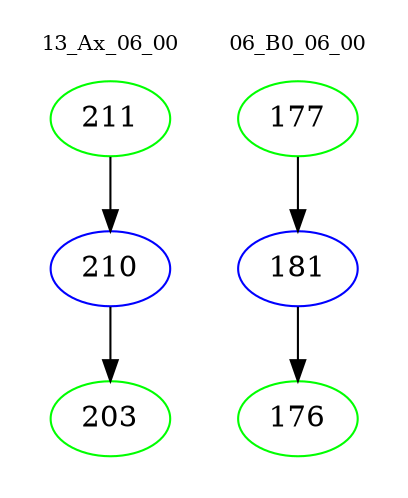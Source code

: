 digraph{
subgraph cluster_0 {
color = white
label = "13_Ax_06_00";
fontsize=10;
T0_211 [label="211", color="green"]
T0_211 -> T0_210 [color="black"]
T0_210 [label="210", color="blue"]
T0_210 -> T0_203 [color="black"]
T0_203 [label="203", color="green"]
}
subgraph cluster_1 {
color = white
label = "06_B0_06_00";
fontsize=10;
T1_177 [label="177", color="green"]
T1_177 -> T1_181 [color="black"]
T1_181 [label="181", color="blue"]
T1_181 -> T1_176 [color="black"]
T1_176 [label="176", color="green"]
}
}

